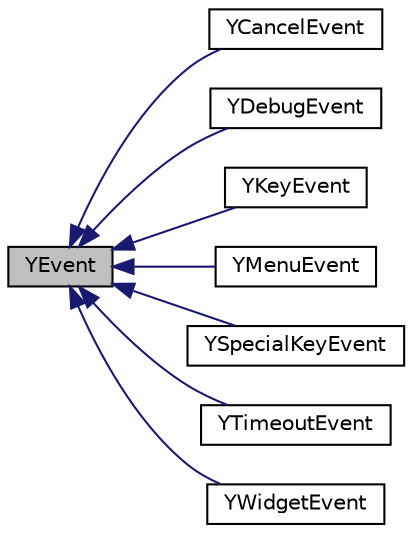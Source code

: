 digraph "YEvent"
{
 // LATEX_PDF_SIZE
  edge [fontname="Helvetica",fontsize="10",labelfontname="Helvetica",labelfontsize="10"];
  node [fontname="Helvetica",fontsize="10",shape=record];
  rankdir="LR";
  Node1 [label="YEvent",height=0.2,width=0.4,color="black", fillcolor="grey75", style="filled", fontcolor="black",tooltip=" "];
  Node1 -> Node2 [dir="back",color="midnightblue",fontsize="10",style="solid",fontname="Helvetica"];
  Node2 [label="YCancelEvent",height=0.2,width=0.4,color="black", fillcolor="white", style="filled",URL="$classYCancelEvent.html",tooltip=" "];
  Node1 -> Node3 [dir="back",color="midnightblue",fontsize="10",style="solid",fontname="Helvetica"];
  Node3 [label="YDebugEvent",height=0.2,width=0.4,color="black", fillcolor="white", style="filled",URL="$classYDebugEvent.html",tooltip=" "];
  Node1 -> Node4 [dir="back",color="midnightblue",fontsize="10",style="solid",fontname="Helvetica"];
  Node4 [label="YKeyEvent",height=0.2,width=0.4,color="black", fillcolor="white", style="filled",URL="$classYKeyEvent.html",tooltip=" "];
  Node1 -> Node5 [dir="back",color="midnightblue",fontsize="10",style="solid",fontname="Helvetica"];
  Node5 [label="YMenuEvent",height=0.2,width=0.4,color="black", fillcolor="white", style="filled",URL="$classYMenuEvent.html",tooltip=" "];
  Node1 -> Node6 [dir="back",color="midnightblue",fontsize="10",style="solid",fontname="Helvetica"];
  Node6 [label="YSpecialKeyEvent",height=0.2,width=0.4,color="black", fillcolor="white", style="filled",URL="$classYSpecialKeyEvent.html",tooltip=" "];
  Node1 -> Node7 [dir="back",color="midnightblue",fontsize="10",style="solid",fontname="Helvetica"];
  Node7 [label="YTimeoutEvent",height=0.2,width=0.4,color="black", fillcolor="white", style="filled",URL="$classYTimeoutEvent.html",tooltip=" "];
  Node1 -> Node8 [dir="back",color="midnightblue",fontsize="10",style="solid",fontname="Helvetica"];
  Node8 [label="YWidgetEvent",height=0.2,width=0.4,color="black", fillcolor="white", style="filled",URL="$classYWidgetEvent.html",tooltip=" "];
}
